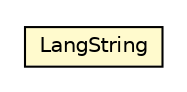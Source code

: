 #!/usr/local/bin/dot
#
# Class diagram 
# Generated by UMLGraph version R5_6-24-gf6e263 (http://www.umlgraph.org/)
#

digraph G {
	edge [fontname="Helvetica",fontsize=10,labelfontname="Helvetica",labelfontsize=10];
	node [fontname="Helvetica",fontsize=10,shape=plaintext];
	nodesep=0.25;
	ranksep=0.5;
	// org.universAAL.middleware.rdf.LangString
	c5221382 [label=<<table title="org.universAAL.middleware.rdf.LangString" border="0" cellborder="1" cellspacing="0" cellpadding="2" port="p" bgcolor="lemonChiffon" href="./LangString.html">
		<tr><td><table border="0" cellspacing="0" cellpadding="1">
<tr><td align="center" balign="center"> LangString </td></tr>
		</table></td></tr>
		</table>>, URL="./LangString.html", fontname="Helvetica", fontcolor="black", fontsize=10.0];
}

